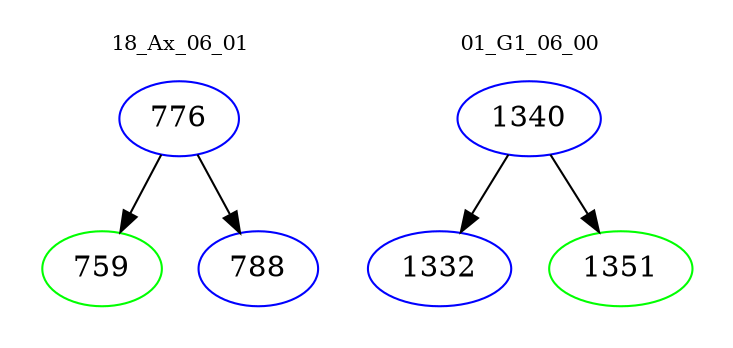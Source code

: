 digraph{
subgraph cluster_0 {
color = white
label = "18_Ax_06_01";
fontsize=10;
T0_776 [label="776", color="blue"]
T0_776 -> T0_759 [color="black"]
T0_759 [label="759", color="green"]
T0_776 -> T0_788 [color="black"]
T0_788 [label="788", color="blue"]
}
subgraph cluster_1 {
color = white
label = "01_G1_06_00";
fontsize=10;
T1_1340 [label="1340", color="blue"]
T1_1340 -> T1_1332 [color="black"]
T1_1332 [label="1332", color="blue"]
T1_1340 -> T1_1351 [color="black"]
T1_1351 [label="1351", color="green"]
}
}
